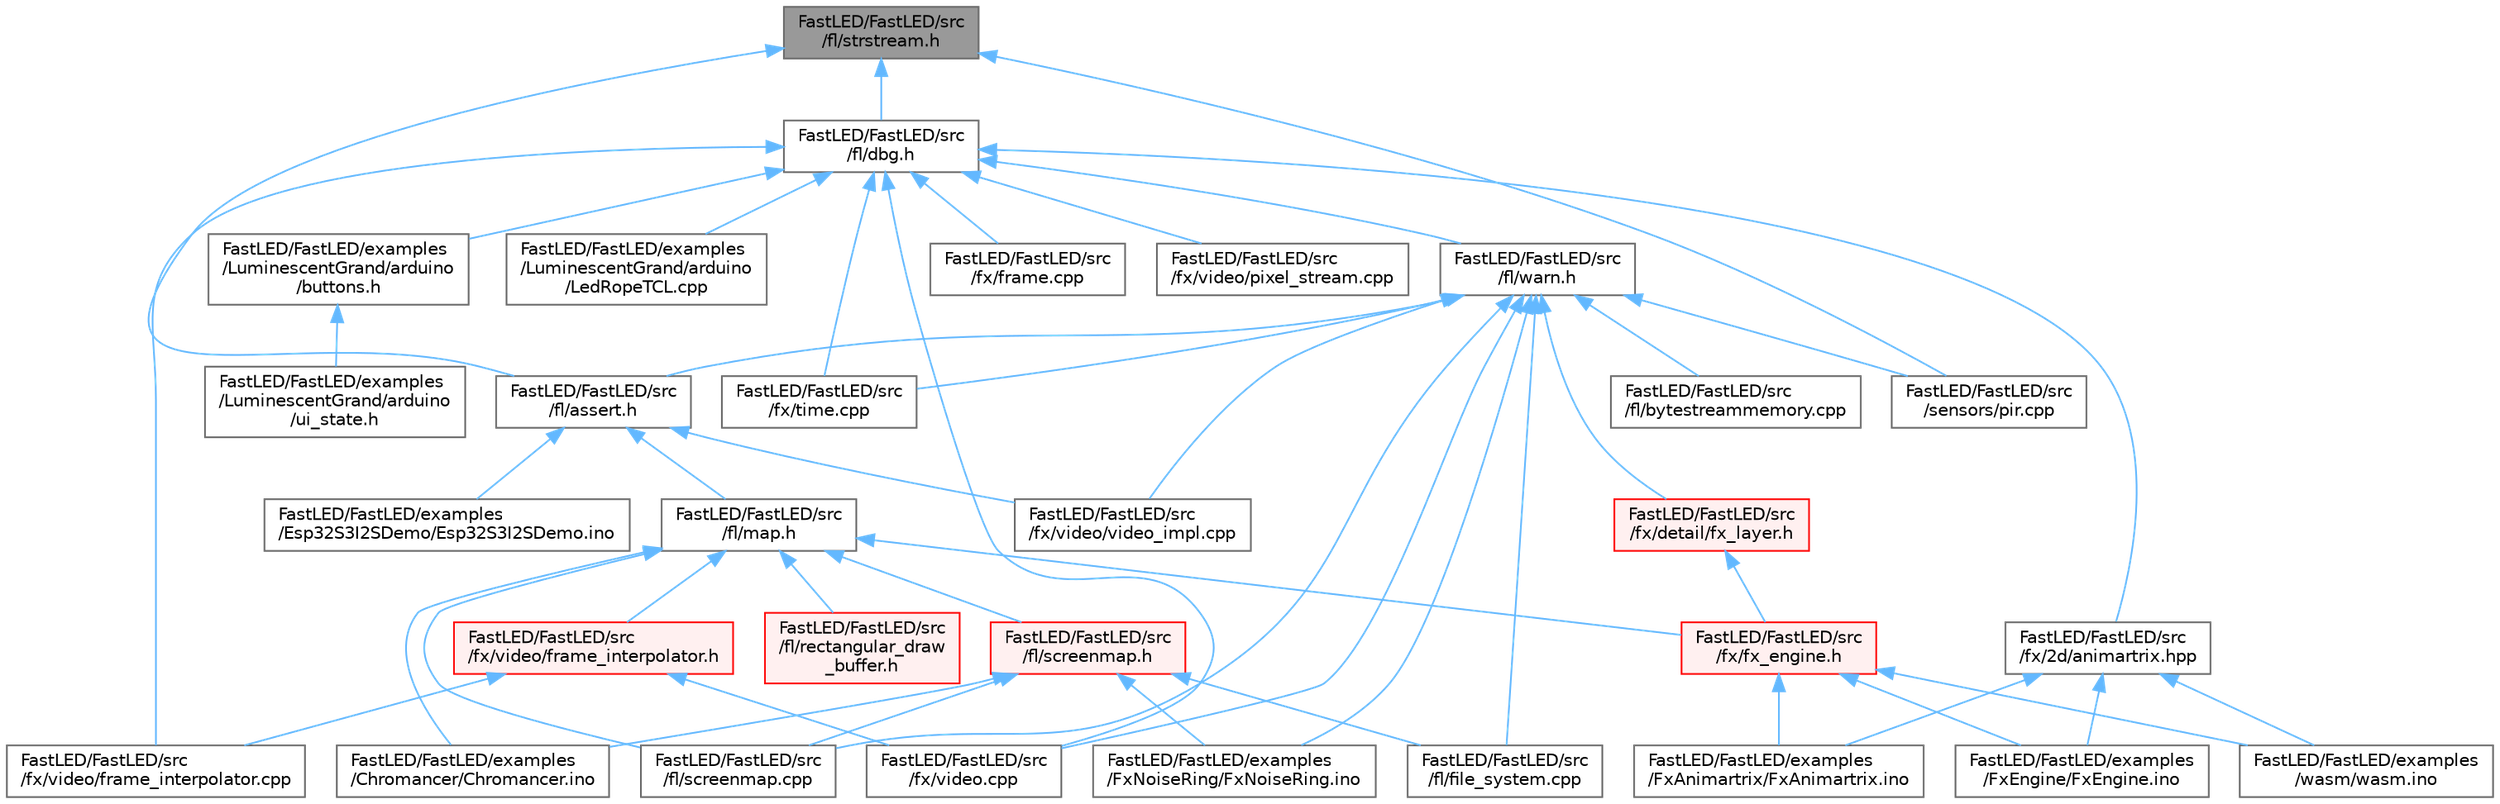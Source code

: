 digraph "FastLED/FastLED/src/fl/strstream.h"
{
 // LATEX_PDF_SIZE
  bgcolor="transparent";
  edge [fontname=Helvetica,fontsize=10,labelfontname=Helvetica,labelfontsize=10];
  node [fontname=Helvetica,fontsize=10,shape=box,height=0.2,width=0.4];
  Node1 [id="Node000001",label="FastLED/FastLED/src\l/fl/strstream.h",height=0.2,width=0.4,color="gray40", fillcolor="grey60", style="filled", fontcolor="black",tooltip=" "];
  Node1 -> Node2 [id="edge1_Node000001_Node000002",dir="back",color="steelblue1",style="solid",tooltip=" "];
  Node2 [id="Node000002",label="FastLED/FastLED/src\l/fl/assert.h",height=0.2,width=0.4,color="grey40", fillcolor="white", style="filled",URL="$dc/da7/assert_8h.html",tooltip=" "];
  Node2 -> Node3 [id="edge2_Node000002_Node000003",dir="back",color="steelblue1",style="solid",tooltip=" "];
  Node3 [id="Node000003",label="FastLED/FastLED/examples\l/Esp32S3I2SDemo/Esp32S3I2SDemo.ino",height=0.2,width=0.4,color="grey40", fillcolor="white", style="filled",URL="$db/de9/_esp32_s3_i2_s_demo_8ino.html",tooltip=" "];
  Node2 -> Node4 [id="edge3_Node000002_Node000004",dir="back",color="steelblue1",style="solid",tooltip=" "];
  Node4 [id="Node000004",label="FastLED/FastLED/src\l/fl/map.h",height=0.2,width=0.4,color="grey40", fillcolor="white", style="filled",URL="$dc/db7/map_8h.html",tooltip=" "];
  Node4 -> Node5 [id="edge4_Node000004_Node000005",dir="back",color="steelblue1",style="solid",tooltip=" "];
  Node5 [id="Node000005",label="FastLED/FastLED/examples\l/Chromancer/Chromancer.ino",height=0.2,width=0.4,color="grey40", fillcolor="white", style="filled",URL="$d1/ddb/_chromancer_8ino.html",tooltip=" "];
  Node4 -> Node6 [id="edge5_Node000004_Node000006",dir="back",color="steelblue1",style="solid",tooltip=" "];
  Node6 [id="Node000006",label="FastLED/FastLED/src\l/fl/rectangular_draw\l_buffer.h",height=0.2,width=0.4,color="red", fillcolor="#FFF0F0", style="filled",URL="$d9/df3/rectangular__draw__buffer_8h.html",tooltip=" "];
  Node4 -> Node8 [id="edge6_Node000004_Node000008",dir="back",color="steelblue1",style="solid",tooltip=" "];
  Node8 [id="Node000008",label="FastLED/FastLED/src\l/fl/screenmap.cpp",height=0.2,width=0.4,color="grey40", fillcolor="white", style="filled",URL="$d9/d6f/screenmap_8cpp.html",tooltip=" "];
  Node4 -> Node9 [id="edge7_Node000004_Node000009",dir="back",color="steelblue1",style="solid",tooltip=" "];
  Node9 [id="Node000009",label="FastLED/FastLED/src\l/fl/screenmap.h",height=0.2,width=0.4,color="red", fillcolor="#FFF0F0", style="filled",URL="$d7/d0d/fl_2screenmap_8h.html",tooltip=" "];
  Node9 -> Node5 [id="edge8_Node000009_Node000005",dir="back",color="steelblue1",style="solid",tooltip=" "];
  Node9 -> Node11 [id="edge9_Node000009_Node000011",dir="back",color="steelblue1",style="solid",tooltip=" "];
  Node11 [id="Node000011",label="FastLED/FastLED/examples\l/FxNoiseRing/FxNoiseRing.ino",height=0.2,width=0.4,color="grey40", fillcolor="white", style="filled",URL="$d3/dac/_fx_noise_ring_8ino.html",tooltip=" "];
  Node9 -> Node125 [id="edge10_Node000009_Node000125",dir="back",color="steelblue1",style="solid",tooltip=" "];
  Node125 [id="Node000125",label="FastLED/FastLED/src\l/fl/file_system.cpp",height=0.2,width=0.4,color="grey40", fillcolor="white", style="filled",URL="$d4/d37/file__system_8cpp.html",tooltip=" "];
  Node9 -> Node8 [id="edge11_Node000009_Node000008",dir="back",color="steelblue1",style="solid",tooltip=" "];
  Node4 -> Node128 [id="edge12_Node000004_Node000128",dir="back",color="steelblue1",style="solid",tooltip=" "];
  Node128 [id="Node000128",label="FastLED/FastLED/src\l/fx/fx_engine.h",height=0.2,width=0.4,color="red", fillcolor="#FFF0F0", style="filled",URL="$d9/d3c/fx__engine_8h.html",tooltip=" "];
  Node128 -> Node39 [id="edge13_Node000128_Node000039",dir="back",color="steelblue1",style="solid",tooltip=" "];
  Node39 [id="Node000039",label="FastLED/FastLED/examples\l/FxAnimartrix/FxAnimartrix.ino",height=0.2,width=0.4,color="grey40", fillcolor="white", style="filled",URL="$dd/d96/_fx_animartrix_8ino.html",tooltip=" "];
  Node128 -> Node42 [id="edge14_Node000128_Node000042",dir="back",color="steelblue1",style="solid",tooltip=" "];
  Node42 [id="Node000042",label="FastLED/FastLED/examples\l/FxEngine/FxEngine.ino",height=0.2,width=0.4,color="grey40", fillcolor="white", style="filled",URL="$d6/d35/_fx_engine_8ino.html",tooltip="Demonstrates how to use the FxEngine to switch between different effects on a 2D LED matrix."];
  Node128 -> Node73 [id="edge15_Node000128_Node000073",dir="back",color="steelblue1",style="solid",tooltip=" "];
  Node73 [id="Node000073",label="FastLED/FastLED/examples\l/wasm/wasm.ino",height=0.2,width=0.4,color="grey40", fillcolor="white", style="filled",URL="$d7/dd3/wasm_8ino.html",tooltip="Demonstrates an advanced ino file with multiple effects and UI elements."];
  Node4 -> Node130 [id="edge16_Node000004_Node000130",dir="back",color="steelblue1",style="solid",tooltip=" "];
  Node130 [id="Node000130",label="FastLED/FastLED/src\l/fx/video/frame_interpolator.h",height=0.2,width=0.4,color="red", fillcolor="#FFF0F0", style="filled",URL="$d3/dda/frame__interpolator_8h.html",tooltip=" "];
  Node130 -> Node131 [id="edge17_Node000130_Node000131",dir="back",color="steelblue1",style="solid",tooltip=" "];
  Node131 [id="Node000131",label="FastLED/FastLED/src\l/fx/video.cpp",height=0.2,width=0.4,color="grey40", fillcolor="white", style="filled",URL="$d0/d05/video_8cpp.html",tooltip=" "];
  Node130 -> Node132 [id="edge18_Node000130_Node000132",dir="back",color="steelblue1",style="solid",tooltip=" "];
  Node132 [id="Node000132",label="FastLED/FastLED/src\l/fx/video/frame_interpolator.cpp",height=0.2,width=0.4,color="grey40", fillcolor="white", style="filled",URL="$d5/da4/frame__interpolator_8cpp.html",tooltip=" "];
  Node2 -> Node134 [id="edge19_Node000002_Node000134",dir="back",color="steelblue1",style="solid",tooltip=" "];
  Node134 [id="Node000134",label="FastLED/FastLED/src\l/fx/video/video_impl.cpp",height=0.2,width=0.4,color="grey40", fillcolor="white", style="filled",URL="$d0/d7f/video__impl_8cpp.html",tooltip=" "];
  Node1 -> Node135 [id="edge20_Node000001_Node000135",dir="back",color="steelblue1",style="solid",tooltip=" "];
  Node135 [id="Node000135",label="FastLED/FastLED/src\l/fl/dbg.h",height=0.2,width=0.4,color="grey40", fillcolor="white", style="filled",URL="$d6/d01/dbg_8h.html",tooltip=" "];
  Node135 -> Node14 [id="edge21_Node000135_Node000014",dir="back",color="steelblue1",style="solid",tooltip=" "];
  Node14 [id="Node000014",label="FastLED/FastLED/examples\l/LuminescentGrand/arduino\l/LedRopeTCL.cpp",height=0.2,width=0.4,color="grey40", fillcolor="white", style="filled",URL="$d6/dc9/_led_rope_t_c_l_8cpp.html",tooltip=" "];
  Node135 -> Node136 [id="edge22_Node000135_Node000136",dir="back",color="steelblue1",style="solid",tooltip=" "];
  Node136 [id="Node000136",label="FastLED/FastLED/examples\l/LuminescentGrand/arduino\l/buttons.h",height=0.2,width=0.4,color="grey40", fillcolor="white", style="filled",URL="$de/d05/buttons_8h.html",tooltip=" "];
  Node136 -> Node137 [id="edge23_Node000136_Node000137",dir="back",color="steelblue1",style="solid",tooltip=" "];
  Node137 [id="Node000137",label="FastLED/FastLED/examples\l/LuminescentGrand/arduino\l/ui_state.h",height=0.2,width=0.4,color="grey40", fillcolor="white", style="filled",URL="$d9/da7/ui__state_8h.html",tooltip=" "];
  Node135 -> Node138 [id="edge24_Node000135_Node000138",dir="back",color="steelblue1",style="solid",tooltip=" "];
  Node138 [id="Node000138",label="FastLED/FastLED/src\l/fl/warn.h",height=0.2,width=0.4,color="grey40", fillcolor="white", style="filled",URL="$de/d77/warn_8h.html",tooltip=" "];
  Node138 -> Node11 [id="edge25_Node000138_Node000011",dir="back",color="steelblue1",style="solid",tooltip=" "];
  Node138 -> Node2 [id="edge26_Node000138_Node000002",dir="back",color="steelblue1",style="solid",tooltip=" "];
  Node138 -> Node139 [id="edge27_Node000138_Node000139",dir="back",color="steelblue1",style="solid",tooltip=" "];
  Node139 [id="Node000139",label="FastLED/FastLED/src\l/fl/bytestreammemory.cpp",height=0.2,width=0.4,color="grey40", fillcolor="white", style="filled",URL="$de/d95/bytestreammemory_8cpp.html",tooltip=" "];
  Node138 -> Node125 [id="edge28_Node000138_Node000125",dir="back",color="steelblue1",style="solid",tooltip=" "];
  Node138 -> Node8 [id="edge29_Node000138_Node000008",dir="back",color="steelblue1",style="solid",tooltip=" "];
  Node138 -> Node140 [id="edge30_Node000138_Node000140",dir="back",color="steelblue1",style="solid",tooltip=" "];
  Node140 [id="Node000140",label="FastLED/FastLED/src\l/fx/detail/fx_layer.h",height=0.2,width=0.4,color="red", fillcolor="#FFF0F0", style="filled",URL="$d7/d2f/fx__layer_8h.html",tooltip=" "];
  Node140 -> Node128 [id="edge31_Node000140_Node000128",dir="back",color="steelblue1",style="solid",tooltip=" "];
  Node138 -> Node142 [id="edge32_Node000138_Node000142",dir="back",color="steelblue1",style="solid",tooltip=" "];
  Node142 [id="Node000142",label="FastLED/FastLED/src\l/fx/time.cpp",height=0.2,width=0.4,color="grey40", fillcolor="white", style="filled",URL="$de/daf/time_8cpp.html",tooltip=" "];
  Node138 -> Node131 [id="edge33_Node000138_Node000131",dir="back",color="steelblue1",style="solid",tooltip=" "];
  Node138 -> Node134 [id="edge34_Node000138_Node000134",dir="back",color="steelblue1",style="solid",tooltip=" "];
  Node138 -> Node88 [id="edge35_Node000138_Node000088",dir="back",color="steelblue1",style="solid",tooltip=" "];
  Node88 [id="Node000088",label="FastLED/FastLED/src\l/sensors/pir.cpp",height=0.2,width=0.4,color="grey40", fillcolor="white", style="filled",URL="$d2/da7/pir_8cpp.html",tooltip=" "];
  Node135 -> Node143 [id="edge36_Node000135_Node000143",dir="back",color="steelblue1",style="solid",tooltip=" "];
  Node143 [id="Node000143",label="FastLED/FastLED/src\l/fx/2d/animartrix.hpp",height=0.2,width=0.4,color="grey40", fillcolor="white", style="filled",URL="$d3/dc3/animartrix_8hpp.html",tooltip=" "];
  Node143 -> Node39 [id="edge37_Node000143_Node000039",dir="back",color="steelblue1",style="solid",tooltip=" "];
  Node143 -> Node42 [id="edge38_Node000143_Node000042",dir="back",color="steelblue1",style="solid",tooltip=" "];
  Node143 -> Node73 [id="edge39_Node000143_Node000073",dir="back",color="steelblue1",style="solid",tooltip=" "];
  Node135 -> Node144 [id="edge40_Node000135_Node000144",dir="back",color="steelblue1",style="solid",tooltip=" "];
  Node144 [id="Node000144",label="FastLED/FastLED/src\l/fx/frame.cpp",height=0.2,width=0.4,color="grey40", fillcolor="white", style="filled",URL="$da/d14/frame_8cpp.html",tooltip=" "];
  Node135 -> Node142 [id="edge41_Node000135_Node000142",dir="back",color="steelblue1",style="solid",tooltip=" "];
  Node135 -> Node131 [id="edge42_Node000135_Node000131",dir="back",color="steelblue1",style="solid",tooltip=" "];
  Node135 -> Node132 [id="edge43_Node000135_Node000132",dir="back",color="steelblue1",style="solid",tooltip=" "];
  Node135 -> Node145 [id="edge44_Node000135_Node000145",dir="back",color="steelblue1",style="solid",tooltip=" "];
  Node145 [id="Node000145",label="FastLED/FastLED/src\l/fx/video/pixel_stream.cpp",height=0.2,width=0.4,color="grey40", fillcolor="white", style="filled",URL="$da/d7a/pixel__stream_8cpp.html",tooltip=" "];
  Node1 -> Node88 [id="edge45_Node000001_Node000088",dir="back",color="steelblue1",style="solid",tooltip=" "];
}
